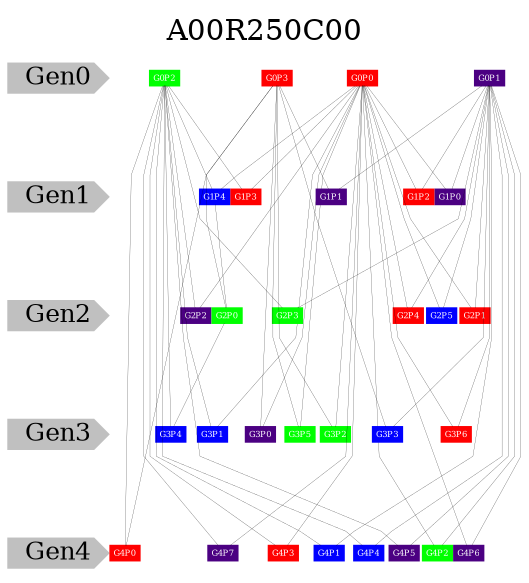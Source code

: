 graph A00R250C00 {
    label = A00R250C00;
    labelloc=tp; rankdir=TD;graph [splines=polyline, nodesep=0.01, ranksep=0.5];node[color=black style=filled shape=box fontcolor=white fixedsize=true width=.2 height=.1 fontsize=4];edge[penwidth=.1];
    subgraph Generations {
        node[color=grey style=filled fontsize=12 shape=cds fontcolor=black fixedsize=false];edge[style=invis]
        Gen0 -- Gen1 -- Gen2 -- Gen3 -- Gen4;
    }
    {rank=same;Gen0;G0P0;G0P1;G0P2;G0P3;}
    {rank=same;Gen1;G1P0;G1P1;G1P2;G1P3;G1P4;}
    {rank=same;Gen2;G2P0;G2P1;G2P2;G2P3;G2P4;G2P5;}
    {rank=same;Gen3;G3P0;G3P1;G3P2;G3P3;G3P4;G3P5;G3P6;}
    {rank=same;Gen4;G4P0;G4P1;G4P2;G4P3;G4P4;G4P5;G4P6;G4P7;}
    G0P0 [color=red]
    G0P1 [color=indigo]
    G0P2 [color=green]
    G0P3 [color=red]
    G1P0 [color=indigo]
    G1P1 [color=indigo]
    G1P2 [color=red]
    G1P3 [color=red]
    G1P4 [color=blue]
    G2P0 [color=green]
    G2P1 [color=red]
    G2P2 [color=indigo]
    G2P3 [color=green]
    G2P4 [color=red]
    G2P5 [color=blue]
    G3P0 [color=indigo]
    G3P1 [color=blue]
    G3P2 [color=green]
    G3P3 [color=blue]
    G3P4 [color=blue]
    G3P5 [color=green]
    G3P6 [color=red]
    G4P0 [color=red]
    G4P1 [color=blue]
    G4P2 [color=green]
    G4P3 [color=red]
    G4P4 [color=blue]
    G4P5 [color=indigo]
    G4P6 [color=indigo]
    G4P7 [color=indigo]
    G0P0 -- G1P0;
    G0P0 -- G1P2;
    G0P0 -- G1P3;
    G0P0 -- G1P4;
    G0P0 -- G2P1;
    G0P0 -- G2P2;
    G0P0 -- G2P4;
    G0P0 -- G2P5;
    G0P0 -- G3P0;
    G0P0 -- G3P1;
    G0P0 -- G3P2;
    G0P0 -- G3P5;
    G0P0 -- G3P6;
    G0P0 -- G4P2;
    G0P0 -- G4P3;
    G0P0 -- G4P6;
    G0P0 -- G4P7;
    G0P1 -- G1P0;
    G0P1 -- G1P1;
    G0P1 -- G1P2;
    G0P1 -- G2P1;
    G0P1 -- G2P3;
    G0P1 -- G2P4;
    G0P1 -- G2P5;
    G0P1 -- G3P3;
    G0P1 -- G3P6;
    G0P1 -- G4P1;
    G0P1 -- G4P2;
    G0P1 -- G4P4;
    G0P1 -- G4P5;
    G0P1 -- G4P6;
    G0P2 -- G1P3;
    G0P2 -- G1P4;
    G0P2 -- G2P2;
    G0P2 -- G2P3;
    G0P2 -- G3P1;
    G0P2 -- G3P4;
    G0P2 -- G4P0;
    G0P2 -- G4P1;
    G0P2 -- G4P3;
    G0P2 -- G4P4;
    G0P2 -- G4P5;
    G0P2 -- G4P7;
    G0P3 -- G1P1;
    G0P3 -- G2P0;
    G0P3 -- G3P0;
    G0P3 -- G3P2;
    G0P3 -- G3P3;
    G0P3 -- G3P5;
    G0P3 -- G4P0;
    G1P4 -- G2P0;
    G2P0 -- G3P4;
}
